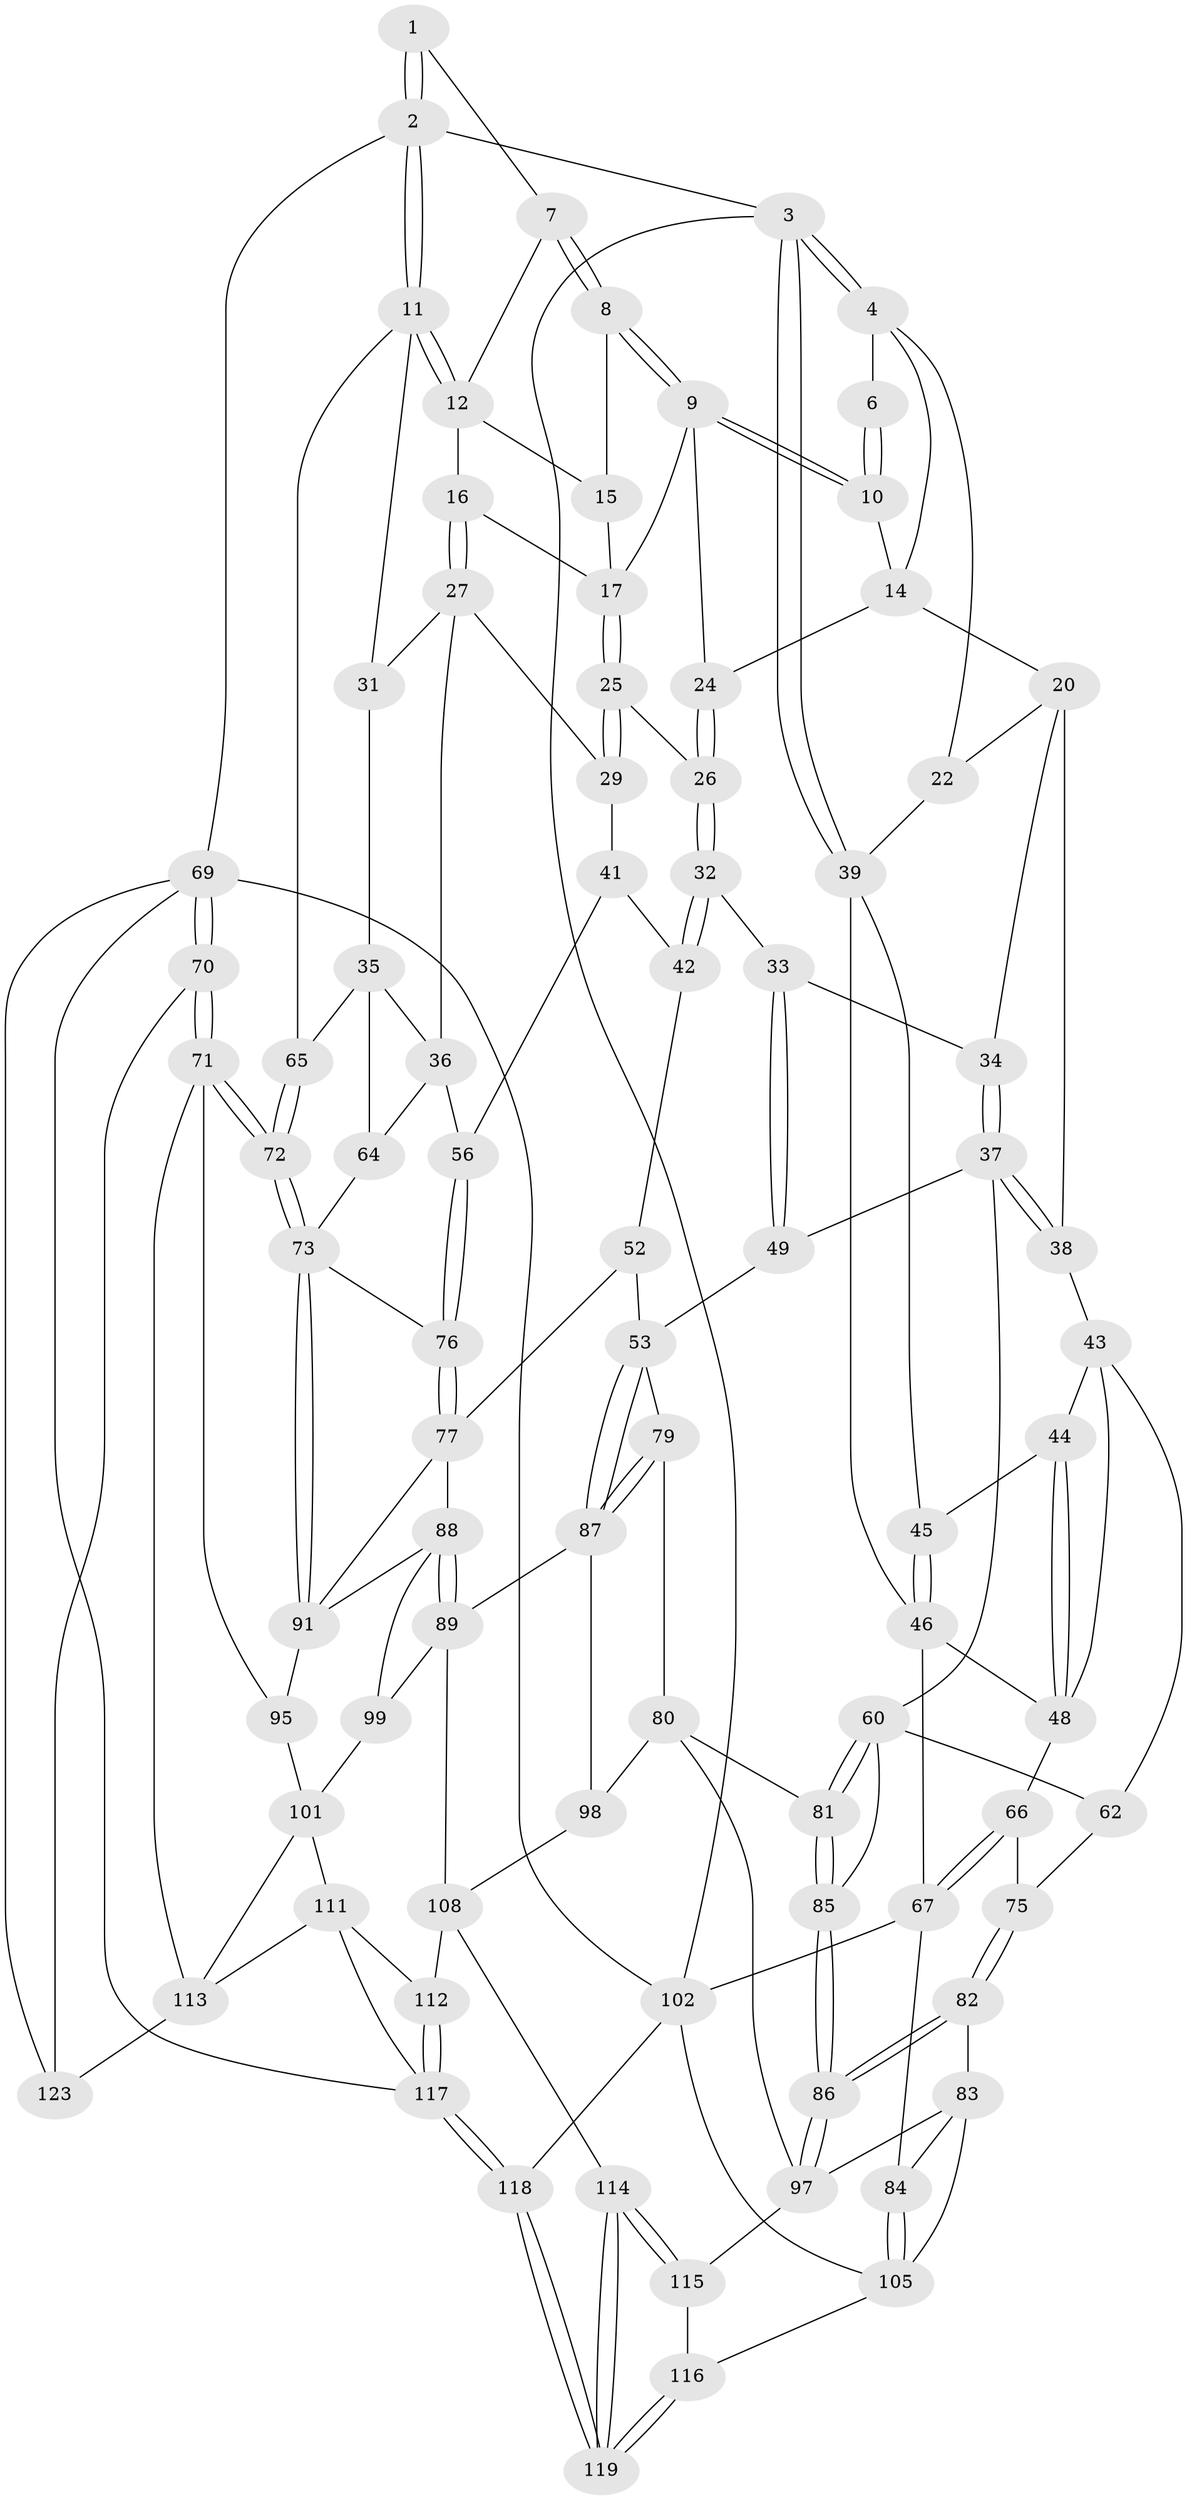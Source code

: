 // original degree distribution, {3: 0.016129032258064516, 6: 0.28225806451612906, 4: 0.29838709677419356, 5: 0.4032258064516129}
// Generated by graph-tools (version 1.1) at 2025/11/02/27/25 16:11:55]
// undirected, 86 vertices, 193 edges
graph export_dot {
graph [start="1"]
  node [color=gray90,style=filled];
  1 [pos="+0.8443648790316273+0"];
  2 [pos="+1+0"];
  3 [pos="+0+0"];
  4 [pos="+0.26431525820953883+0",super="+5"];
  6 [pos="+0.6940647265192377+0"];
  7 [pos="+0.8109699463471564+0"];
  8 [pos="+0.6818943505639496+0.09065517986959004"];
  9 [pos="+0.6652838590197259+0.09533356123284678",super="+23"];
  10 [pos="+0.643252198855693+0.06317715403790292"];
  11 [pos="+1+0",super="+30"];
  12 [pos="+0.8674384460907726+0.10767871460516797",super="+13"];
  14 [pos="+0.5267429957891935+0.08563404298235612",super="+19"];
  15 [pos="+0.7878387711451692+0.07497571468431952"];
  16 [pos="+0.8601617412687617+0.1785135557482079"];
  17 [pos="+0.8315201219873041+0.1832140790353362",super="+18"];
  20 [pos="+0.47099862999465525+0.17813162007075425",super="+21"];
  22 [pos="+0.25445476832185127+0.12926101493459302"];
  24 [pos="+0.6646323312488075+0.1971056110158007"];
  25 [pos="+0.7749621940099103+0.2541703591930335"];
  26 [pos="+0.6664146457437752+0.23651712889243406"];
  27 [pos="+0.8931682176023463+0.19722309938981056",super="+28"];
  29 [pos="+0.8235152687464375+0.3457448589703161"];
  31 [pos="+0.9819747949634778+0.1950521943655904"];
  32 [pos="+0.607578479632919+0.3271330584441672"];
  33 [pos="+0.5992010060240187+0.32966705868032764"];
  34 [pos="+0.5112588422744665+0.24249786897090364"];
  35 [pos="+0.9132339306614691+0.38612980790184265",super="+63"];
  36 [pos="+0.8792438913293135+0.3793767212753672",super="+55"];
  37 [pos="+0.3541969923960883+0.37925799709768093",super="+50"];
  38 [pos="+0.3135905931114182+0.34528874684798516"];
  39 [pos="+0+0.13901221882205683",super="+40"];
  41 [pos="+0.69637018121252+0.3821848348199077",super="+57"];
  42 [pos="+0.6936510564437197+0.3818464444829669",super="+51"];
  43 [pos="+0.23983037742377122+0.38569117825194466",super="+58"];
  44 [pos="+0.15115056835896035+0.377860797443744"];
  45 [pos="+0.09378463993572488+0.3415776825257664"];
  46 [pos="+0.04400044586444326+0.39668932785567035",super="+47"];
  48 [pos="+0.11057282655590353+0.4721994598862408",super="+59"];
  49 [pos="+0.5242893062154363+0.41757136776395687"];
  52 [pos="+0.6578879131889277+0.5481291018544823"];
  53 [pos="+0.6551585612742421+0.547496631451809",super="+54"];
  56 [pos="+0.7980167971826891+0.49058489434520575"];
  60 [pos="+0.3951553504265572+0.4866273223692433",super="+61"];
  62 [pos="+0.2104337805044976+0.4904231404391054"];
  64 [pos="+0.8940246255318561+0.5183388470070899"];
  65 [pos="+1+0.47668797330241663"];
  66 [pos="+0.10229324192281633+0.5062897662698653"];
  67 [pos="+0+0.5966661971964342",super="+68"];
  69 [pos="+1+1",super="+124"];
  70 [pos="+1+0.8438217494907151"];
  71 [pos="+1+0.7673622802993116",super="+94"];
  72 [pos="+1+0.7492584291495115"];
  73 [pos="+1+0.6719732797510625",super="+74"];
  75 [pos="+0.193883851368173+0.5602975358822534"];
  76 [pos="+0.8185358482401226+0.5806754116968001"];
  77 [pos="+0.8183668408802993+0.5921779471032796",super="+78"];
  79 [pos="+0.4953049379684555+0.6327892819783781"];
  80 [pos="+0.4806057273615862+0.627071749653789",super="+96"];
  81 [pos="+0.4739973407071413+0.6177041322646002"];
  82 [pos="+0.20034644659077488+0.650311816344296"];
  83 [pos="+0.09192796839452576+0.6517801649250141",super="+104"];
  84 [pos="+0.06765894539366948+0.6470000400598924"];
  85 [pos="+0.2970142963212057+0.6186099576673331"];
  86 [pos="+0.2689004029777671+0.6760725366476829"];
  87 [pos="+0.5227956698327673+0.6605635989527783",super="+90"];
  88 [pos="+0.6802374312320935+0.6456721902979516",super="+93"];
  89 [pos="+0.5781801678767226+0.7267286690039688",super="+100"];
  91 [pos="+0.8207804293993849+0.5957428595798382",super="+92"];
  95 [pos="+0.8064115076856805+0.6905429457783305"];
  97 [pos="+0.29851733180659623+0.7316689342319762",super="+103"];
  98 [pos="+0.45403692699387166+0.751324019086614"];
  99 [pos="+0.7475475671391739+0.7544657467349334"];
  101 [pos="+0.7632890337247719+0.766174775968914",super="+110"];
  102 [pos="+0+1",super="+106"];
  105 [pos="+0.04283898722943921+0.9347788464683755",super="+107"];
  108 [pos="+0.5855425836395844+0.7910317771288341",super="+109"];
  111 [pos="+0.7534216876021932+0.8449368302833602",super="+121"];
  112 [pos="+0.6497183403927137+0.83763085130128"];
  113 [pos="+0.8192738568960386+0.8076042823572047",super="+120"];
  114 [pos="+0.4679509922828371+0.9430265310538576"];
  115 [pos="+0.3012336784118035+0.737651246595319"];
  116 [pos="+0.29941065723504806+0.9481692303919147"];
  117 [pos="+0.6007484366872774+1",super="+122"];
  118 [pos="+0.4656130375677938+1"];
  119 [pos="+0.46164458458763785+1"];
  123 [pos="+0.9100564111985366+0.9318930971566832"];
  1 -- 2;
  1 -- 2;
  1 -- 7;
  2 -- 3;
  2 -- 11;
  2 -- 11;
  2 -- 69;
  3 -- 4;
  3 -- 4;
  3 -- 39;
  3 -- 39;
  3 -- 102;
  4 -- 22;
  4 -- 6;
  4 -- 14;
  6 -- 10;
  6 -- 10;
  7 -- 8;
  7 -- 8;
  7 -- 12;
  8 -- 9;
  8 -- 9;
  8 -- 15;
  9 -- 10;
  9 -- 10;
  9 -- 24;
  9 -- 17;
  10 -- 14;
  11 -- 12;
  11 -- 12;
  11 -- 65;
  11 -- 31;
  12 -- 16;
  12 -- 15;
  14 -- 24;
  14 -- 20;
  15 -- 17;
  16 -- 17;
  16 -- 27;
  16 -- 27;
  17 -- 25;
  17 -- 25;
  20 -- 34;
  20 -- 38;
  20 -- 22;
  22 -- 39;
  24 -- 26;
  24 -- 26;
  25 -- 26;
  25 -- 29;
  25 -- 29;
  26 -- 32;
  26 -- 32;
  27 -- 31;
  27 -- 36;
  27 -- 29;
  29 -- 41;
  31 -- 35;
  32 -- 33;
  32 -- 42;
  32 -- 42;
  33 -- 34;
  33 -- 49;
  33 -- 49;
  34 -- 37;
  34 -- 37;
  35 -- 36;
  35 -- 64;
  35 -- 65;
  36 -- 56;
  36 -- 64;
  37 -- 38;
  37 -- 38;
  37 -- 49;
  37 -- 60;
  38 -- 43;
  39 -- 45;
  39 -- 46;
  41 -- 42 [weight=2];
  41 -- 56;
  42 -- 52;
  43 -- 44;
  43 -- 48;
  43 -- 62;
  44 -- 45;
  44 -- 48;
  44 -- 48;
  45 -- 46;
  45 -- 46;
  46 -- 48;
  46 -- 67;
  48 -- 66;
  49 -- 53;
  52 -- 53;
  52 -- 77;
  53 -- 87;
  53 -- 87;
  53 -- 79;
  56 -- 76;
  56 -- 76;
  60 -- 81;
  60 -- 81;
  60 -- 85;
  60 -- 62;
  62 -- 75;
  64 -- 73;
  65 -- 72;
  65 -- 72;
  66 -- 67;
  66 -- 67;
  66 -- 75;
  67 -- 84;
  67 -- 102;
  69 -- 70;
  69 -- 70;
  69 -- 102;
  69 -- 123;
  69 -- 117;
  70 -- 71;
  70 -- 71;
  70 -- 123;
  71 -- 72;
  71 -- 72;
  71 -- 113;
  71 -- 95;
  72 -- 73;
  72 -- 73;
  73 -- 91;
  73 -- 91;
  73 -- 76;
  75 -- 82;
  75 -- 82;
  76 -- 77;
  76 -- 77;
  77 -- 91;
  77 -- 88;
  79 -- 80;
  79 -- 87;
  79 -- 87;
  80 -- 81;
  80 -- 97;
  80 -- 98;
  81 -- 85;
  81 -- 85;
  82 -- 83;
  82 -- 86;
  82 -- 86;
  83 -- 84;
  83 -- 97;
  83 -- 105;
  84 -- 105;
  84 -- 105;
  85 -- 86;
  85 -- 86;
  86 -- 97;
  86 -- 97;
  87 -- 89;
  87 -- 98;
  88 -- 89;
  88 -- 89;
  88 -- 99;
  88 -- 91;
  89 -- 99;
  89 -- 108;
  91 -- 95;
  95 -- 101;
  97 -- 115;
  98 -- 108;
  99 -- 101;
  101 -- 113;
  101 -- 111;
  102 -- 105;
  102 -- 118;
  105 -- 116;
  108 -- 112;
  108 -- 114;
  111 -- 112;
  111 -- 113;
  111 -- 117;
  112 -- 117;
  112 -- 117;
  113 -- 123;
  114 -- 115;
  114 -- 115;
  114 -- 119;
  114 -- 119;
  115 -- 116;
  116 -- 119;
  116 -- 119;
  117 -- 118;
  117 -- 118;
  118 -- 119;
  118 -- 119;
}
